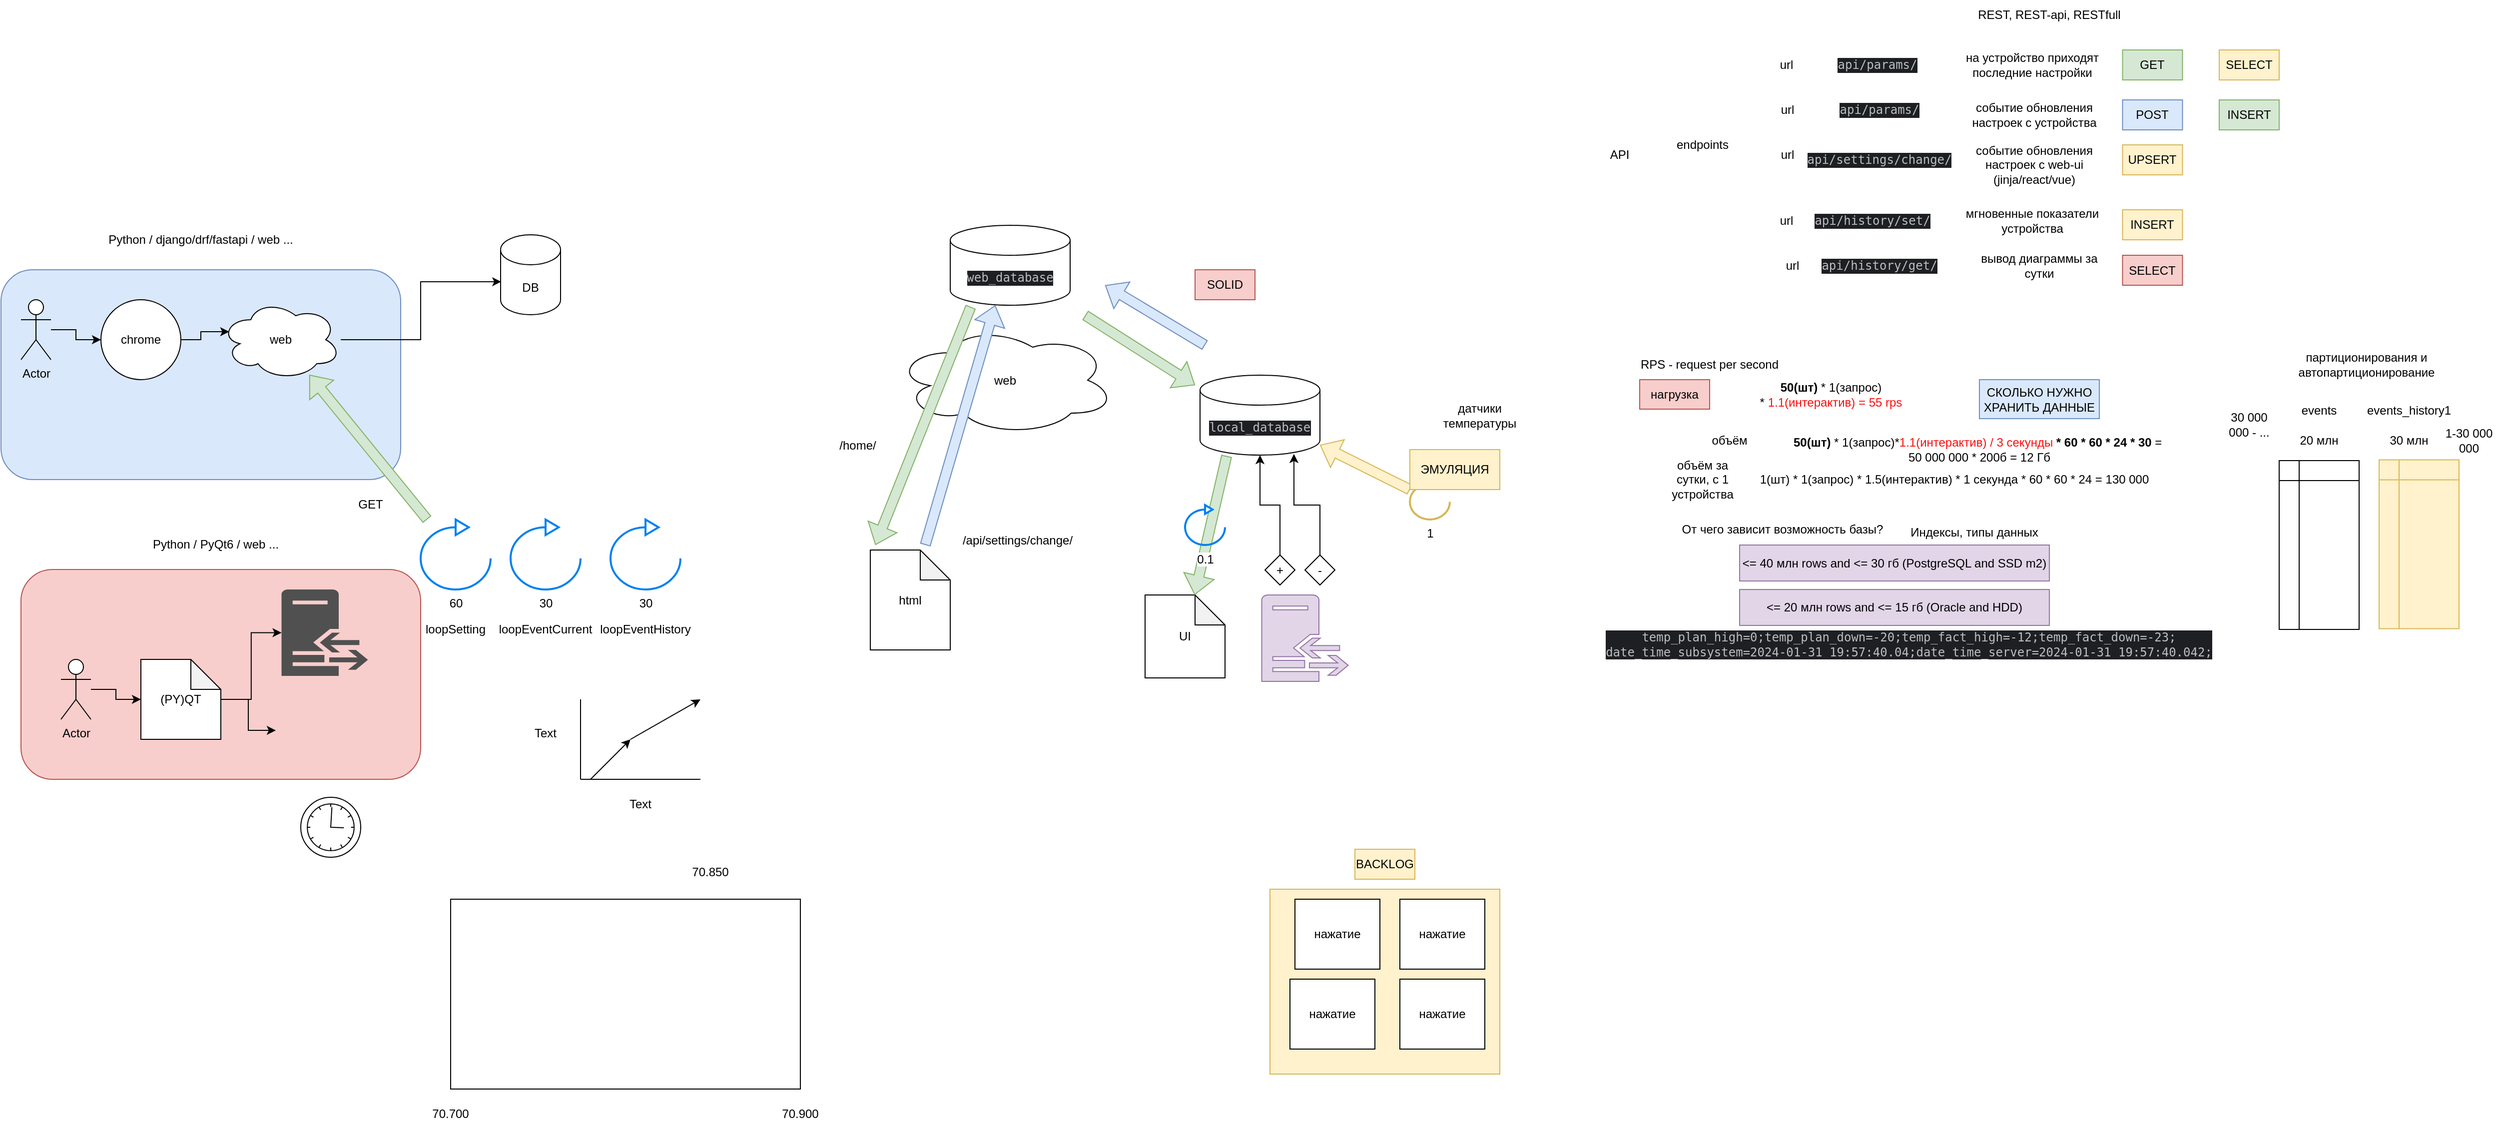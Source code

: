 <mxfile version="23.0.2" type="device">
  <diagram name="Page-1" id="q2rL_VKyclA_JpW7a91s">
    <mxGraphModel dx="-1060" dy="359" grid="1" gridSize="10" guides="1" tooltips="1" connect="1" arrows="1" fold="1" page="1" pageScale="1" pageWidth="850" pageHeight="1100" background="#ffffff" math="0" shadow="0">
      <root>
        <mxCell id="0" />
        <mxCell id="1" parent="0" />
        <mxCell id="zW5cg0SdhXVSHi8XT4jg-17" value="" style="rounded=1;whiteSpace=wrap;html=1;fillColor=#dae8fc;strokeColor=#6c8ebf;" parent="1" vertex="1">
          <mxGeometry x="1860" y="1250" width="400" height="210" as="geometry" />
        </mxCell>
        <mxCell id="zW5cg0SdhXVSHi8XT4jg-10" value="" style="rounded=1;whiteSpace=wrap;html=1;fillColor=#f8cecc;strokeColor=#b85450;" parent="1" vertex="1">
          <mxGeometry x="1880" y="1550" width="400" height="210" as="geometry" />
        </mxCell>
        <mxCell id="zW5cg0SdhXVSHi8XT4jg-1" value="web" style="ellipse;shape=cloud;whiteSpace=wrap;html=1;" parent="1" vertex="1">
          <mxGeometry x="2080" y="1280" width="120" height="80" as="geometry" />
        </mxCell>
        <mxCell id="zW5cg0SdhXVSHi8XT4jg-14" style="edgeStyle=orthogonalEdgeStyle;rounded=0;orthogonalLoop=1;jettySize=auto;html=1;" parent="1" source="zW5cg0SdhXVSHi8XT4jg-2" target="zW5cg0SdhXVSHi8XT4jg-13" edge="1">
          <mxGeometry relative="1" as="geometry" />
        </mxCell>
        <mxCell id="zW5cg0SdhXVSHi8XT4jg-2" value="Actor" style="shape=umlActor;verticalLabelPosition=bottom;verticalAlign=top;html=1;outlineConnect=0;" parent="1" vertex="1">
          <mxGeometry x="1880" y="1280" width="30" height="60" as="geometry" />
        </mxCell>
        <mxCell id="zW5cg0SdhXVSHi8XT4jg-9" style="edgeStyle=orthogonalEdgeStyle;rounded=0;orthogonalLoop=1;jettySize=auto;html=1;" parent="1" source="zW5cg0SdhXVSHi8XT4jg-3" target="zW5cg0SdhXVSHi8XT4jg-5" edge="1">
          <mxGeometry relative="1" as="geometry" />
        </mxCell>
        <mxCell id="zW5cg0SdhXVSHi8XT4jg-3" value="Actor" style="shape=umlActor;verticalLabelPosition=bottom;verticalAlign=top;html=1;outlineConnect=0;" parent="1" vertex="1">
          <mxGeometry x="1920" y="1640" width="30" height="60" as="geometry" />
        </mxCell>
        <mxCell id="zW5cg0SdhXVSHi8XT4jg-4" value="" style="shape=image;html=1;verticalAlign=top;verticalLabelPosition=bottom;labelBackgroundColor=#ffffff;imageAspect=0;aspect=fixed;image=https://cdn4.iconfinder.com/data/icons/transportation-190/1000/carrier_office_people_person_people_carrier_people_business_success-128.png" parent="1" vertex="1">
          <mxGeometry x="2135" y="1662" width="98" height="98" as="geometry" />
        </mxCell>
        <mxCell id="zW5cg0SdhXVSHi8XT4jg-6" style="edgeStyle=orthogonalEdgeStyle;rounded=0;orthogonalLoop=1;jettySize=auto;html=1;" parent="1" source="zW5cg0SdhXVSHi8XT4jg-5" target="zW5cg0SdhXVSHi8XT4jg-4" edge="1">
          <mxGeometry relative="1" as="geometry" />
        </mxCell>
        <mxCell id="zW5cg0SdhXVSHi8XT4jg-8" style="edgeStyle=orthogonalEdgeStyle;rounded=0;orthogonalLoop=1;jettySize=auto;html=1;" parent="1" source="zW5cg0SdhXVSHi8XT4jg-5" target="zW5cg0SdhXVSHi8XT4jg-7" edge="1">
          <mxGeometry relative="1" as="geometry" />
        </mxCell>
        <mxCell id="zW5cg0SdhXVSHi8XT4jg-5" value="(PY)QT" style="shape=note;whiteSpace=wrap;html=1;backgroundOutline=1;darkOpacity=0.05;" parent="1" vertex="1">
          <mxGeometry x="2000" y="1640" width="80" height="80" as="geometry" />
        </mxCell>
        <mxCell id="zW5cg0SdhXVSHi8XT4jg-7" value="" style="sketch=0;pointerEvents=1;shadow=0;dashed=0;html=1;strokeColor=none;fillColor=#505050;labelPosition=center;verticalLabelPosition=bottom;verticalAlign=top;outlineConnect=0;align=center;shape=mxgraph.office.servers.reverse_proxy;" parent="1" vertex="1">
          <mxGeometry x="2140.75" y="1570" width="86.5" height="86.5" as="geometry" />
        </mxCell>
        <mxCell id="zW5cg0SdhXVSHi8XT4jg-11" value="Python / PyQt6 / web ..." style="text;html=1;strokeColor=none;fillColor=none;align=center;verticalAlign=middle;whiteSpace=wrap;rounded=0;" parent="1" vertex="1">
          <mxGeometry x="2000" y="1510" width="150" height="30" as="geometry" />
        </mxCell>
        <mxCell id="zW5cg0SdhXVSHi8XT4jg-13" value="chrome" style="ellipse;whiteSpace=wrap;html=1;aspect=fixed;" parent="1" vertex="1">
          <mxGeometry x="1960" y="1280" width="80" height="80" as="geometry" />
        </mxCell>
        <mxCell id="zW5cg0SdhXVSHi8XT4jg-16" style="edgeStyle=orthogonalEdgeStyle;rounded=0;orthogonalLoop=1;jettySize=auto;html=1;entryX=0.07;entryY=0.4;entryDx=0;entryDy=0;entryPerimeter=0;" parent="1" source="zW5cg0SdhXVSHi8XT4jg-13" target="zW5cg0SdhXVSHi8XT4jg-1" edge="1">
          <mxGeometry relative="1" as="geometry" />
        </mxCell>
        <mxCell id="zW5cg0SdhXVSHi8XT4jg-18" value="Python / django/drf/fastapi / web ..." style="text;html=1;strokeColor=none;fillColor=none;align=center;verticalAlign=middle;whiteSpace=wrap;rounded=0;" parent="1" vertex="1">
          <mxGeometry x="1960" y="1200" width="200" height="40" as="geometry" />
        </mxCell>
        <mxCell id="zW5cg0SdhXVSHi8XT4jg-19" value="DB" style="shape=cylinder3;whiteSpace=wrap;html=1;boundedLbl=1;backgroundOutline=1;size=15;" parent="1" vertex="1">
          <mxGeometry x="2360" y="1215" width="60" height="80" as="geometry" />
        </mxCell>
        <mxCell id="zW5cg0SdhXVSHi8XT4jg-20" style="edgeStyle=orthogonalEdgeStyle;rounded=0;orthogonalLoop=1;jettySize=auto;html=1;entryX=0.01;entryY=0.587;entryDx=0;entryDy=0;entryPerimeter=0;" parent="1" source="zW5cg0SdhXVSHi8XT4jg-1" target="zW5cg0SdhXVSHi8XT4jg-19" edge="1">
          <mxGeometry relative="1" as="geometry" />
        </mxCell>
        <mxCell id="zW5cg0SdhXVSHi8XT4jg-22" value="GET" style="text;html=1;strokeColor=none;fillColor=none;align=center;verticalAlign=middle;whiteSpace=wrap;rounded=0;" parent="1" vertex="1">
          <mxGeometry x="2200" y="1470" width="60" height="30" as="geometry" />
        </mxCell>
        <mxCell id="zW5cg0SdhXVSHi8XT4jg-23" value="60" style="html=1;verticalLabelPosition=bottom;align=center;labelBackgroundColor=#ffffff;verticalAlign=top;strokeWidth=2;strokeColor=#0080F0;shadow=0;dashed=0;shape=mxgraph.ios7.icons.reload;" parent="1" vertex="1">
          <mxGeometry x="2280" y="1500" width="70" height="70" as="geometry" />
        </mxCell>
        <mxCell id="zW5cg0SdhXVSHi8XT4jg-24" value="" style="shape=flexArrow;endArrow=classic;html=1;rounded=0;fillColor=#d5e8d4;strokeColor=#82b366;" parent="1" source="zW5cg0SdhXVSHi8XT4jg-23" target="zW5cg0SdhXVSHi8XT4jg-1" edge="1">
          <mxGeometry width="50" height="50" relative="1" as="geometry">
            <mxPoint x="2300" y="1480" as="sourcePoint" />
            <mxPoint x="2350" y="1430" as="targetPoint" />
          </mxGeometry>
        </mxCell>
        <mxCell id="zW5cg0SdhXVSHi8XT4jg-25" value="30" style="html=1;verticalLabelPosition=bottom;align=center;labelBackgroundColor=#ffffff;verticalAlign=top;strokeWidth=2;strokeColor=#0080F0;shadow=0;dashed=0;shape=mxgraph.ios7.icons.reload;" parent="1" vertex="1">
          <mxGeometry x="2370" y="1500" width="70" height="70" as="geometry" />
        </mxCell>
        <mxCell id="zW5cg0SdhXVSHi8XT4jg-26" value="loopSetting" style="text;html=1;strokeColor=none;fillColor=none;align=center;verticalAlign=middle;whiteSpace=wrap;rounded=0;" parent="1" vertex="1">
          <mxGeometry x="2285" y="1595" width="60" height="30" as="geometry" />
        </mxCell>
        <mxCell id="zW5cg0SdhXVSHi8XT4jg-27" value="loopEventCurrent" style="text;html=1;strokeColor=none;fillColor=none;align=center;verticalAlign=middle;whiteSpace=wrap;rounded=0;" parent="1" vertex="1">
          <mxGeometry x="2375" y="1595" width="60" height="30" as="geometry" />
        </mxCell>
        <mxCell id="zW5cg0SdhXVSHi8XT4jg-28" value="" style="endArrow=none;html=1;rounded=0;" parent="1" edge="1">
          <mxGeometry width="50" height="50" relative="1" as="geometry">
            <mxPoint x="2440" y="1760" as="sourcePoint" />
            <mxPoint x="2560" y="1760" as="targetPoint" />
          </mxGeometry>
        </mxCell>
        <mxCell id="zW5cg0SdhXVSHi8XT4jg-29" value="" style="endArrow=none;html=1;rounded=0;" parent="1" edge="1">
          <mxGeometry width="50" height="50" relative="1" as="geometry">
            <mxPoint x="2440" y="1760" as="sourcePoint" />
            <mxPoint x="2440" y="1680" as="targetPoint" />
          </mxGeometry>
        </mxCell>
        <mxCell id="zW5cg0SdhXVSHi8XT4jg-30" value="Text" style="text;html=1;strokeColor=none;fillColor=none;align=center;verticalAlign=middle;whiteSpace=wrap;rounded=0;" parent="1" vertex="1">
          <mxGeometry x="2470" y="1770" width="60" height="30" as="geometry" />
        </mxCell>
        <mxCell id="zW5cg0SdhXVSHi8XT4jg-31" value="Text" style="text;html=1;strokeColor=none;fillColor=none;align=center;verticalAlign=middle;whiteSpace=wrap;rounded=0;" parent="1" vertex="1">
          <mxGeometry x="2375" y="1699" width="60" height="30" as="geometry" />
        </mxCell>
        <mxCell id="zW5cg0SdhXVSHi8XT4jg-32" value="" style="endArrow=classic;html=1;rounded=0;" parent="1" edge="1">
          <mxGeometry width="50" height="50" relative="1" as="geometry">
            <mxPoint x="2450" y="1760" as="sourcePoint" />
            <mxPoint x="2490" y="1720" as="targetPoint" />
          </mxGeometry>
        </mxCell>
        <mxCell id="zW5cg0SdhXVSHi8XT4jg-33" value="" style="endArrow=classic;html=1;rounded=0;" parent="1" edge="1">
          <mxGeometry width="50" height="50" relative="1" as="geometry">
            <mxPoint x="2490" y="1720" as="sourcePoint" />
            <mxPoint x="2560" y="1680" as="targetPoint" />
          </mxGeometry>
        </mxCell>
        <mxCell id="zW5cg0SdhXVSHi8XT4jg-34" value="30" style="html=1;verticalLabelPosition=bottom;align=center;labelBackgroundColor=#ffffff;verticalAlign=top;strokeWidth=2;strokeColor=#0080F0;shadow=0;dashed=0;shape=mxgraph.ios7.icons.reload;" parent="1" vertex="1">
          <mxGeometry x="2470" y="1500" width="70" height="70" as="geometry" />
        </mxCell>
        <mxCell id="zW5cg0SdhXVSHi8XT4jg-35" value="loopEventHistory" style="text;html=1;strokeColor=none;fillColor=none;align=center;verticalAlign=middle;whiteSpace=wrap;rounded=0;" parent="1" vertex="1">
          <mxGeometry x="2475" y="1595" width="60" height="30" as="geometry" />
        </mxCell>
        <mxCell id="zW5cg0SdhXVSHi8XT4jg-36" value="&lt;div style=&quot;background-color:#1e1f22;color:#bcbec4&quot;&gt;&lt;pre style=&quot;font-family:&#39;JetBrains Mono&#39;,monospace;font-size:22,5pt;&quot;&gt;local_database&lt;/pre&gt;&lt;/div&gt;" style="shape=cylinder3;whiteSpace=wrap;html=1;boundedLbl=1;backgroundOutline=1;size=15;" parent="1" vertex="1">
          <mxGeometry x="3060" y="1355.5" width="120" height="80" as="geometry" />
        </mxCell>
        <mxCell id="zW5cg0SdhXVSHi8XT4jg-37" value="" style="sketch=0;pointerEvents=1;shadow=0;dashed=0;html=1;strokeColor=#9673a6;fillColor=#e1d5e7;labelPosition=center;verticalLabelPosition=bottom;verticalAlign=top;outlineConnect=0;align=center;shape=mxgraph.office.servers.reverse_proxy;" parent="1" vertex="1">
          <mxGeometry x="3121.75" y="1575.5" width="86.5" height="86.5" as="geometry" />
        </mxCell>
        <mxCell id="zW5cg0SdhXVSHi8XT4jg-38" value="+" style="rhombus;whiteSpace=wrap;html=1;" parent="1" vertex="1">
          <mxGeometry x="3125" y="1535.5" width="30" height="30" as="geometry" />
        </mxCell>
        <mxCell id="zW5cg0SdhXVSHi8XT4jg-39" value="-" style="rhombus;whiteSpace=wrap;html=1;" parent="1" vertex="1">
          <mxGeometry x="3165" y="1535.5" width="30" height="30" as="geometry" />
        </mxCell>
        <mxCell id="zW5cg0SdhXVSHi8XT4jg-40" value="UI" style="shape=note;whiteSpace=wrap;html=1;backgroundOutline=1;darkOpacity=0.05;" parent="1" vertex="1">
          <mxGeometry x="3005" y="1575.5" width="80" height="83" as="geometry" />
        </mxCell>
        <mxCell id="zW5cg0SdhXVSHi8XT4jg-41" value="web" style="ellipse;shape=cloud;whiteSpace=wrap;html=1;" parent="1" vertex="1">
          <mxGeometry x="2755" y="1305.5" width="220" height="110" as="geometry" />
        </mxCell>
        <mxCell id="zW5cg0SdhXVSHi8XT4jg-44" value="" style="shape=flexArrow;endArrow=classic;html=1;rounded=0;fillColor=#d5e8d4;strokeColor=#82b366;" parent="1" edge="1">
          <mxGeometry width="50" height="50" relative="1" as="geometry">
            <mxPoint x="2945" y="1295.5" as="sourcePoint" />
            <mxPoint x="3055" y="1365.5" as="targetPoint" />
          </mxGeometry>
        </mxCell>
        <mxCell id="zW5cg0SdhXVSHi8XT4jg-45" value="" style="shape=flexArrow;endArrow=classic;html=1;rounded=0;fillColor=#d5e8d4;strokeColor=#82b366;exitX=0.222;exitY=1.009;exitDx=0;exitDy=0;exitPerimeter=0;" parent="1" source="zW5cg0SdhXVSHi8XT4jg-36" target="zW5cg0SdhXVSHi8XT4jg-40" edge="1">
          <mxGeometry width="50" height="50" relative="1" as="geometry">
            <mxPoint x="3060" y="1445.5" as="sourcePoint" />
            <mxPoint x="2940" y="1485.5" as="targetPoint" />
          </mxGeometry>
        </mxCell>
        <mxCell id="zW5cg0SdhXVSHi8XT4jg-48" value="SOLID" style="text;html=1;strokeColor=#b85450;fillColor=#f8cecc;align=center;verticalAlign=middle;whiteSpace=wrap;rounded=0;" parent="1" vertex="1">
          <mxGeometry x="3055" y="1250" width="60" height="30" as="geometry" />
        </mxCell>
        <mxCell id="A0sp_QfMO9ptd5E_NsOH-1" value="" style="points=[[0.145,0.145,0],[0.5,0,0],[0.855,0.145,0],[1,0.5,0],[0.855,0.855,0],[0.5,1,0],[0.145,0.855,0],[0,0.5,0]];shape=mxgraph.bpmn.event;html=1;verticalLabelPosition=bottom;labelBackgroundColor=#ffffff;verticalAlign=top;align=center;perimeter=ellipsePerimeter;outlineConnect=0;aspect=fixed;outline=standard;symbol=timer;" parent="1" vertex="1">
          <mxGeometry x="2160" y="1778" width="60" height="60" as="geometry" />
        </mxCell>
        <mxCell id="A0sp_QfMO9ptd5E_NsOH-2" value="" style="rounded=0;whiteSpace=wrap;html=1;" parent="1" vertex="1">
          <mxGeometry x="2310" y="1880" width="350" height="190" as="geometry" />
        </mxCell>
        <mxCell id="A0sp_QfMO9ptd5E_NsOH-3" value="70.700" style="text;html=1;strokeColor=none;fillColor=none;align=center;verticalAlign=middle;whiteSpace=wrap;rounded=0;" parent="1" vertex="1">
          <mxGeometry x="2280" y="2080" width="60" height="30" as="geometry" />
        </mxCell>
        <mxCell id="A0sp_QfMO9ptd5E_NsOH-4" value="70.900" style="text;html=1;strokeColor=none;fillColor=none;align=center;verticalAlign=middle;whiteSpace=wrap;rounded=0;" parent="1" vertex="1">
          <mxGeometry x="2630" y="2080" width="60" height="30" as="geometry" />
        </mxCell>
        <mxCell id="A0sp_QfMO9ptd5E_NsOH-5" value="70.850" style="text;html=1;strokeColor=none;fillColor=none;align=center;verticalAlign=middle;whiteSpace=wrap;rounded=0;" parent="1" vertex="1">
          <mxGeometry x="2540" y="1838" width="60" height="30" as="geometry" />
        </mxCell>
        <mxCell id="A0sp_QfMO9ptd5E_NsOH-7" value="" style="shape=flexArrow;endArrow=classic;html=1;rounded=0;fillColor=#dae8fc;strokeColor=#6c8ebf;" parent="1" edge="1">
          <mxGeometry width="50" height="50" relative="1" as="geometry">
            <mxPoint x="3065" y="1325.5" as="sourcePoint" />
            <mxPoint x="2965" y="1265.5" as="targetPoint" />
          </mxGeometry>
        </mxCell>
        <mxCell id="A0sp_QfMO9ptd5E_NsOH-11" style="edgeStyle=orthogonalEdgeStyle;rounded=0;orthogonalLoop=1;jettySize=auto;html=1;entryX=0.5;entryY=1;entryDx=0;entryDy=0;entryPerimeter=0;" parent="1" source="zW5cg0SdhXVSHi8XT4jg-38" target="zW5cg0SdhXVSHi8XT4jg-36" edge="1">
          <mxGeometry relative="1" as="geometry" />
        </mxCell>
        <mxCell id="A0sp_QfMO9ptd5E_NsOH-12" style="edgeStyle=orthogonalEdgeStyle;rounded=0;orthogonalLoop=1;jettySize=auto;html=1;entryX=0.783;entryY=0.986;entryDx=0;entryDy=0;entryPerimeter=0;" parent="1" source="zW5cg0SdhXVSHi8XT4jg-39" target="zW5cg0SdhXVSHi8XT4jg-36" edge="1">
          <mxGeometry relative="1" as="geometry" />
        </mxCell>
        <mxCell id="A0sp_QfMO9ptd5E_NsOH-13" value="0.1" style="html=1;verticalLabelPosition=bottom;align=center;labelBackgroundColor=#ffffff;verticalAlign=top;strokeWidth=2;strokeColor=#0080F0;shadow=0;dashed=0;shape=mxgraph.ios7.icons.reload;" parent="1" vertex="1">
          <mxGeometry x="3045" y="1485.5" width="40" height="40" as="geometry" />
        </mxCell>
        <mxCell id="A0sp_QfMO9ptd5E_NsOH-15" value="&lt;div style=&quot;background-color:#1e1f22;color:#bcbec4&quot;&gt;&lt;pre style=&quot;font-family:&#39;JetBrains Mono&#39;,monospace;font-size:22,5pt;&quot;&gt;web_database&lt;/pre&gt;&lt;/div&gt;" style="shape=cylinder3;whiteSpace=wrap;html=1;boundedLbl=1;backgroundOutline=1;size=15;" parent="1" vertex="1">
          <mxGeometry x="2810" y="1205.5" width="120" height="80" as="geometry" />
        </mxCell>
        <mxCell id="A0sp_QfMO9ptd5E_NsOH-16" value="html" style="shape=note;whiteSpace=wrap;html=1;backgroundOutline=1;darkOpacity=0.05;" parent="1" vertex="1">
          <mxGeometry x="2730" y="1530.5" width="80" height="100" as="geometry" />
        </mxCell>
        <mxCell id="A0sp_QfMO9ptd5E_NsOH-17" value="" style="shape=flexArrow;endArrow=classic;html=1;rounded=0;fillColor=#d5e8d4;strokeColor=#82b366;exitX=0.171;exitY=1.019;exitDx=0;exitDy=0;exitPerimeter=0;" parent="1" source="A0sp_QfMO9ptd5E_NsOH-15" edge="1">
          <mxGeometry width="50" height="50" relative="1" as="geometry">
            <mxPoint x="2805" y="1475.5" as="sourcePoint" />
            <mxPoint x="2735" y="1525.5" as="targetPoint" />
          </mxGeometry>
        </mxCell>
        <mxCell id="A0sp_QfMO9ptd5E_NsOH-18" value="" style="shape=flexArrow;endArrow=classic;html=1;rounded=0;fillColor=#dae8fc;strokeColor=#6c8ebf;entryX=0.375;entryY=1;entryDx=0;entryDy=0;entryPerimeter=0;" parent="1" target="A0sp_QfMO9ptd5E_NsOH-15" edge="1">
          <mxGeometry width="50" height="50" relative="1" as="geometry">
            <mxPoint x="2785" y="1525.5" as="sourcePoint" />
            <mxPoint x="2855" y="1465.5" as="targetPoint" />
          </mxGeometry>
        </mxCell>
        <mxCell id="A0sp_QfMO9ptd5E_NsOH-19" value="/api/settings/change/" style="text;html=1;strokeColor=none;fillColor=none;align=center;verticalAlign=middle;whiteSpace=wrap;rounded=0;" parent="1" vertex="1">
          <mxGeometry x="2810" y="1505.5" width="135" height="30" as="geometry" />
        </mxCell>
        <mxCell id="A0sp_QfMO9ptd5E_NsOH-21" value="/home/" style="text;html=1;strokeColor=none;fillColor=none;align=center;verticalAlign=middle;whiteSpace=wrap;rounded=0;" parent="1" vertex="1">
          <mxGeometry x="2680" y="1415.5" width="75" height="20" as="geometry" />
        </mxCell>
        <mxCell id="jQArnN30DFnvVVPBJYKW-5" value="" style="shape=flexArrow;endArrow=classic;html=1;rounded=0;fillColor=#fff2cc;strokeColor=#d6b656;" parent="1" source="jQArnN30DFnvVVPBJYKW-6" target="zW5cg0SdhXVSHi8XT4jg-36" edge="1">
          <mxGeometry width="50" height="50" relative="1" as="geometry">
            <mxPoint x="3270" y="1460" as="sourcePoint" />
            <mxPoint x="3320" y="1410" as="targetPoint" />
          </mxGeometry>
        </mxCell>
        <mxCell id="jQArnN30DFnvVVPBJYKW-6" value="1" style="html=1;verticalLabelPosition=bottom;align=center;labelBackgroundColor=#ffffff;verticalAlign=top;strokeWidth=2;strokeColor=#d6b656;shadow=0;dashed=0;shape=mxgraph.ios7.icons.reload;fillColor=#fff2cc;" parent="1" vertex="1">
          <mxGeometry x="3270" y="1460" width="40" height="40" as="geometry" />
        </mxCell>
        <mxCell id="jQArnN30DFnvVVPBJYKW-8" value="ЭМУЛЯЦИЯ" style="text;html=1;strokeColor=#d6b656;fillColor=#fff2cc;align=center;verticalAlign=middle;whiteSpace=wrap;rounded=0;" parent="1" vertex="1">
          <mxGeometry x="3270" y="1430" width="90" height="40" as="geometry" />
        </mxCell>
        <mxCell id="jQArnN30DFnvVVPBJYKW-9" value="датчики температуры" style="text;html=1;strokeColor=none;fillColor=none;align=center;verticalAlign=middle;whiteSpace=wrap;rounded=0;" parent="1" vertex="1">
          <mxGeometry x="3310" y="1380.5" width="60" height="30" as="geometry" />
        </mxCell>
        <mxCell id="jQArnN30DFnvVVPBJYKW-10" value="" style="rounded=0;whiteSpace=wrap;html=1;fillColor=#fff2cc;strokeColor=#d6b656;" parent="1" vertex="1">
          <mxGeometry x="3130" y="1870" width="230" height="185" as="geometry" />
        </mxCell>
        <mxCell id="jQArnN30DFnvVVPBJYKW-11" value="нажатие" style="rounded=0;whiteSpace=wrap;html=1;" parent="1" vertex="1">
          <mxGeometry x="3260" y="1880" width="85" height="70" as="geometry" />
        </mxCell>
        <mxCell id="jQArnN30DFnvVVPBJYKW-12" value="нажатие" style="rounded=0;whiteSpace=wrap;html=1;" parent="1" vertex="1">
          <mxGeometry x="3155" y="1880" width="85" height="70" as="geometry" />
        </mxCell>
        <mxCell id="jQArnN30DFnvVVPBJYKW-13" value="нажатие" style="rounded=0;whiteSpace=wrap;html=1;" parent="1" vertex="1">
          <mxGeometry x="3150" y="1960" width="85" height="70" as="geometry" />
        </mxCell>
        <mxCell id="jQArnN30DFnvVVPBJYKW-14" value="нажатие" style="rounded=0;whiteSpace=wrap;html=1;" parent="1" vertex="1">
          <mxGeometry x="3260" y="1960" width="85" height="70" as="geometry" />
        </mxCell>
        <mxCell id="jQArnN30DFnvVVPBJYKW-15" value="BACKLOG" style="text;html=1;strokeColor=#d6b656;fillColor=#fff2cc;align=center;verticalAlign=middle;whiteSpace=wrap;rounded=0;" parent="1" vertex="1">
          <mxGeometry x="3215" y="1830" width="60" height="30" as="geometry" />
        </mxCell>
        <mxCell id="ze4yaXMmm6XQeRkPm_Mr-1" value="API" style="text;html=1;strokeColor=none;fillColor=none;align=center;verticalAlign=middle;whiteSpace=wrap;rounded=0;" vertex="1" parent="1">
          <mxGeometry x="3450" y="1120" width="60" height="30" as="geometry" />
        </mxCell>
        <mxCell id="ze4yaXMmm6XQeRkPm_Mr-2" value="endpoints" style="text;html=1;strokeColor=none;fillColor=none;align=center;verticalAlign=middle;whiteSpace=wrap;rounded=0;" vertex="1" parent="1">
          <mxGeometry x="3533.25" y="1110" width="60" height="30" as="geometry" />
        </mxCell>
        <mxCell id="ze4yaXMmm6XQeRkPm_Mr-3" value="url" style="text;html=1;strokeColor=none;fillColor=none;align=center;verticalAlign=middle;whiteSpace=wrap;rounded=0;" vertex="1" parent="1">
          <mxGeometry x="3616.5" y="1030" width="60" height="30" as="geometry" />
        </mxCell>
        <mxCell id="ze4yaXMmm6XQeRkPm_Mr-4" value="url" style="text;html=1;strokeColor=none;fillColor=none;align=center;verticalAlign=middle;whiteSpace=wrap;rounded=0;" vertex="1" parent="1">
          <mxGeometry x="3618.25" y="1075" width="60" height="30" as="geometry" />
        </mxCell>
        <mxCell id="ze4yaXMmm6XQeRkPm_Mr-5" value="url" style="text;html=1;strokeColor=none;fillColor=none;align=center;verticalAlign=middle;whiteSpace=wrap;rounded=0;" vertex="1" parent="1">
          <mxGeometry x="3618.25" y="1120" width="60" height="30" as="geometry" />
        </mxCell>
        <mxCell id="ze4yaXMmm6XQeRkPm_Mr-6" value="&lt;div style=&quot;background-color:#1e1f22;color:#bcbec4&quot;&gt;&lt;pre style=&quot;font-family:&#39;JetBrains Mono&#39;,monospace;font-size:24,0pt;&quot;&gt;api/params/&lt;/pre&gt;&lt;/div&gt;" style="text;html=1;strokeColor=none;fillColor=none;align=center;verticalAlign=middle;whiteSpace=wrap;rounded=0;" vertex="1" parent="1">
          <mxGeometry x="3708.25" y="1030" width="60" height="30" as="geometry" />
        </mxCell>
        <mxCell id="ze4yaXMmm6XQeRkPm_Mr-7" value="на устройство приходят последние настройки" style="text;html=1;strokeColor=none;fillColor=none;align=center;verticalAlign=middle;whiteSpace=wrap;rounded=0;" vertex="1" parent="1">
          <mxGeometry x="3818.25" y="1030" width="150" height="30" as="geometry" />
        </mxCell>
        <mxCell id="ze4yaXMmm6XQeRkPm_Mr-8" value="&lt;div style=&quot;background-color:#1e1f22;color:#bcbec4&quot;&gt;&lt;pre style=&quot;font-family:&#39;JetBrains Mono&#39;,monospace;font-size:24,0pt;&quot;&gt;&lt;pre style=&quot;border-color: var(--border-color); font-family: &amp;quot;JetBrains Mono&amp;quot;, monospace;&quot;&gt;api/params/&lt;/pre&gt;&lt;/pre&gt;&lt;/div&gt;" style="text;html=1;strokeColor=none;fillColor=none;align=center;verticalAlign=middle;whiteSpace=wrap;rounded=0;" vertex="1" parent="1">
          <mxGeometry x="3710" y="1075" width="60" height="30" as="geometry" />
        </mxCell>
        <mxCell id="ze4yaXMmm6XQeRkPm_Mr-9" value="событие обновления настроек с устройства" style="text;html=1;strokeColor=none;fillColor=none;align=center;verticalAlign=middle;whiteSpace=wrap;rounded=0;" vertex="1" parent="1">
          <mxGeometry x="3820" y="1080" width="150" height="30" as="geometry" />
        </mxCell>
        <mxCell id="ze4yaXMmm6XQeRkPm_Mr-10" value="&lt;div style=&quot;background-color:#1e1f22;color:#bcbec4&quot;&gt;&lt;pre style=&quot;font-family:&#39;JetBrains Mono&#39;,monospace;font-size:24,0pt;&quot;&gt;api/settings/change/&lt;/pre&gt;&lt;/div&gt;" style="text;html=1;strokeColor=none;fillColor=none;align=center;verticalAlign=middle;whiteSpace=wrap;rounded=0;" vertex="1" parent="1">
          <mxGeometry x="3710" y="1125" width="60" height="30" as="geometry" />
        </mxCell>
        <mxCell id="ze4yaXMmm6XQeRkPm_Mr-11" value="событие обновления настроек с web-ui (jinja/react/vue)" style="text;html=1;strokeColor=none;fillColor=none;align=center;verticalAlign=middle;whiteSpace=wrap;rounded=0;" vertex="1" parent="1">
          <mxGeometry x="3820" y="1130" width="150" height="30" as="geometry" />
        </mxCell>
        <mxCell id="ze4yaXMmm6XQeRkPm_Mr-12" value="&lt;div style=&quot;background-color:#1e1f22;color:#bcbec4&quot;&gt;&lt;pre style=&quot;font-family:&#39;JetBrains Mono&#39;,monospace;font-size:24,0pt;&quot;&gt;api/history/set/&lt;/pre&gt;&lt;/div&gt;" style="text;html=1;strokeColor=none;fillColor=none;align=center;verticalAlign=middle;whiteSpace=wrap;rounded=0;" vertex="1" parent="1">
          <mxGeometry x="3703.25" y="1185.5" width="60" height="30" as="geometry" />
        </mxCell>
        <mxCell id="ze4yaXMmm6XQeRkPm_Mr-13" value="url" style="text;html=1;strokeColor=none;fillColor=none;align=center;verticalAlign=middle;whiteSpace=wrap;rounded=0;" vertex="1" parent="1">
          <mxGeometry x="3616.5" y="1185.5" width="60" height="30" as="geometry" />
        </mxCell>
        <mxCell id="ze4yaXMmm6XQeRkPm_Mr-14" value="мгновенные показатели устройства" style="text;html=1;strokeColor=none;fillColor=none;align=center;verticalAlign=middle;whiteSpace=wrap;rounded=0;" vertex="1" parent="1">
          <mxGeometry x="3818.25" y="1185.5" width="150" height="30" as="geometry" />
        </mxCell>
        <mxCell id="ze4yaXMmm6XQeRkPm_Mr-15" value="RPS - request per second" style="text;html=1;strokeColor=none;fillColor=none;align=center;verticalAlign=middle;whiteSpace=wrap;rounded=0;" vertex="1" parent="1">
          <mxGeometry x="3480" y="1330" width="180" height="30" as="geometry" />
        </mxCell>
        <mxCell id="ze4yaXMmm6XQeRkPm_Mr-16" value="нагрузка" style="text;html=1;strokeColor=#b85450;fillColor=#f8cecc;align=center;verticalAlign=middle;whiteSpace=wrap;rounded=0;" vertex="1" parent="1">
          <mxGeometry x="3500" y="1360" width="70" height="29.5" as="geometry" />
        </mxCell>
        <mxCell id="ze4yaXMmm6XQeRkPm_Mr-17" value="&lt;b&gt;50(шт)&lt;/b&gt; * 1(запрос)*&lt;font color=&quot;#ff0d0d&quot;&gt;1.1(интерактив) &lt;/font&gt;&lt;font style=&quot;&quot; color=&quot;#ff0d0d&quot;&gt;/ 3&amp;nbsp;cекунды&lt;/font&gt;&lt;b&gt; * 60 * 60 * 24 * 30&lt;/b&gt; =&amp;nbsp;&lt;br&gt;50 000 000 * 200б = 12 Гб" style="text;html=1;strokeColor=none;fillColor=none;align=center;verticalAlign=middle;whiteSpace=wrap;rounded=0;" vertex="1" parent="1">
          <mxGeometry x="3620" y="1415.5" width="440" height="29.5" as="geometry" />
        </mxCell>
        <mxCell id="ze4yaXMmm6XQeRkPm_Mr-18" value="объём" style="text;html=1;strokeColor=none;fillColor=none;align=center;verticalAlign=middle;whiteSpace=wrap;rounded=0;" vertex="1" parent="1">
          <mxGeometry x="3560" y="1405.5" width="60" height="30" as="geometry" />
        </mxCell>
        <mxCell id="ze4yaXMmm6XQeRkPm_Mr-19" value="1(шт) * 1(запрос) * 1.5(интерактив)&amp;nbsp;* 1 секунда * 60 * 60 * 24 =&amp;nbsp;130 000" style="text;html=1;strokeColor=none;fillColor=none;align=center;verticalAlign=middle;whiteSpace=wrap;rounded=0;" vertex="1" parent="1">
          <mxGeometry x="3610" y="1440.5" width="410" height="39.5" as="geometry" />
        </mxCell>
        <mxCell id="ze4yaXMmm6XQeRkPm_Mr-20" value="объём за сутки, с 1 устройства" style="text;html=1;strokeColor=none;fillColor=none;align=center;verticalAlign=middle;whiteSpace=wrap;rounded=0;" vertex="1" parent="1">
          <mxGeometry x="3533.25" y="1445" width="60" height="30" as="geometry" />
        </mxCell>
        <mxCell id="ze4yaXMmm6XQeRkPm_Mr-21" value="&lt;div style=&quot;background-color:#1e1f22;color:#bcbec4&quot;&gt;&lt;pre style=&quot;font-family:&#39;JetBrains Mono&#39;,monospace;font-size:9,8pt;&quot;&gt;temp_plan_high=0;temp_plan_down=-20;temp_fact_high=-12;temp_fact_down=-23;&lt;br/&gt;date_time_subsystem=2024-01-31 19:57:40.04;date_time_server=2024-01-31 19:57:40.042;&lt;/pre&gt;&lt;/div&gt;" style="text;html=1;strokeColor=none;fillColor=none;align=center;verticalAlign=middle;whiteSpace=wrap;rounded=0;" vertex="1" parent="1">
          <mxGeometry x="3686.75" y="1610" width="165" height="30" as="geometry" />
        </mxCell>
        <mxCell id="ze4yaXMmm6XQeRkPm_Mr-24" value="От чего зависит возможность базы?" style="text;html=1;strokeColor=none;fillColor=none;align=center;verticalAlign=middle;whiteSpace=wrap;rounded=0;" vertex="1" parent="1">
          <mxGeometry x="3533.25" y="1495" width="220" height="30.5" as="geometry" />
        </mxCell>
        <mxCell id="ze4yaXMmm6XQeRkPm_Mr-25" value="Индексы, типы данных" style="text;html=1;strokeColor=none;fillColor=none;align=center;verticalAlign=middle;whiteSpace=wrap;rounded=0;" vertex="1" parent="1">
          <mxGeometry x="3760" y="1495.5" width="150" height="34.5" as="geometry" />
        </mxCell>
        <mxCell id="ze4yaXMmm6XQeRkPm_Mr-26" value="&amp;lt;= 20 млн rows and &amp;lt;= 15 гб (Oracle and HDD)" style="text;html=1;strokeColor=#9673a6;fillColor=#e1d5e7;align=center;verticalAlign=middle;whiteSpace=wrap;rounded=0;" vertex="1" parent="1">
          <mxGeometry x="3600" y="1570" width="310" height="36" as="geometry" />
        </mxCell>
        <mxCell id="ze4yaXMmm6XQeRkPm_Mr-27" value="&amp;lt;= 40 млн rows and &amp;lt;= 30 гб (PostgreSQL and SSD m2)" style="text;html=1;strokeColor=#9673a6;fillColor=#e1d5e7;align=center;verticalAlign=middle;whiteSpace=wrap;rounded=0;" vertex="1" parent="1">
          <mxGeometry x="3600" y="1525.5" width="310" height="36" as="geometry" />
        </mxCell>
        <mxCell id="ze4yaXMmm6XQeRkPm_Mr-28" value="партиционирования и автопартиционирование" style="text;html=1;strokeColor=none;fillColor=none;align=center;verticalAlign=middle;whiteSpace=wrap;rounded=0;" vertex="1" parent="1">
          <mxGeometry x="4150" y="1328" width="155" height="34" as="geometry" />
        </mxCell>
        <mxCell id="ze4yaXMmm6XQeRkPm_Mr-30" value="" style="shape=internalStorage;whiteSpace=wrap;html=1;backgroundOutline=1;" vertex="1" parent="1">
          <mxGeometry x="4140" y="1441" width="80" height="169" as="geometry" />
        </mxCell>
        <mxCell id="ze4yaXMmm6XQeRkPm_Mr-31" value="20 млн" style="text;html=1;strokeColor=none;fillColor=none;align=center;verticalAlign=middle;whiteSpace=wrap;rounded=0;" vertex="1" parent="1">
          <mxGeometry x="4150" y="1405.5" width="60" height="30" as="geometry" />
        </mxCell>
        <mxCell id="ze4yaXMmm6XQeRkPm_Mr-32" value="" style="shape=internalStorage;whiteSpace=wrap;html=1;backgroundOutline=1;fillColor=#fff2cc;strokeColor=#d6b656;" vertex="1" parent="1">
          <mxGeometry x="4240" y="1440.25" width="80" height="169" as="geometry" />
        </mxCell>
        <mxCell id="ze4yaXMmm6XQeRkPm_Mr-33" value="30 млн" style="text;html=1;strokeColor=none;fillColor=none;align=center;verticalAlign=middle;whiteSpace=wrap;rounded=0;" vertex="1" parent="1">
          <mxGeometry x="4240" y="1405.5" width="60" height="30" as="geometry" />
        </mxCell>
        <mxCell id="ze4yaXMmm6XQeRkPm_Mr-34" value="events" style="text;html=1;strokeColor=none;fillColor=none;align=center;verticalAlign=middle;whiteSpace=wrap;rounded=0;" vertex="1" parent="1">
          <mxGeometry x="4150" y="1375.5" width="60" height="30" as="geometry" />
        </mxCell>
        <mxCell id="ze4yaXMmm6XQeRkPm_Mr-35" value="events_history1" style="text;html=1;strokeColor=none;fillColor=none;align=center;verticalAlign=middle;whiteSpace=wrap;rounded=0;" vertex="1" parent="1">
          <mxGeometry x="4240" y="1375.5" width="60" height="30" as="geometry" />
        </mxCell>
        <mxCell id="ze4yaXMmm6XQeRkPm_Mr-36" value="1-30 000 000" style="text;html=1;strokeColor=none;fillColor=none;align=center;verticalAlign=middle;whiteSpace=wrap;rounded=0;" vertex="1" parent="1">
          <mxGeometry x="4300" y="1405.5" width="60" height="30" as="geometry" />
        </mxCell>
        <mxCell id="ze4yaXMmm6XQeRkPm_Mr-37" value="30 000 000 - ..." style="text;html=1;strokeColor=none;fillColor=none;align=center;verticalAlign=middle;whiteSpace=wrap;rounded=0;" vertex="1" parent="1">
          <mxGeometry x="4080" y="1389.5" width="60" height="30" as="geometry" />
        </mxCell>
        <mxCell id="ze4yaXMmm6XQeRkPm_Mr-39" value="СКОЛЬКО НУЖНО ХРАНИТЬ ДАННЫЕ" style="text;html=1;strokeColor=#6c8ebf;fillColor=#dae8fc;align=center;verticalAlign=middle;whiteSpace=wrap;rounded=0;" vertex="1" parent="1">
          <mxGeometry x="3840" y="1360" width="120" height="39" as="geometry" />
        </mxCell>
        <mxCell id="ze4yaXMmm6XQeRkPm_Mr-40" value="SELECT" style="text;html=1;strokeColor=#d6b656;fillColor=#fff2cc;align=center;verticalAlign=middle;whiteSpace=wrap;rounded=0;" vertex="1" parent="1">
          <mxGeometry x="4080" y="1030" width="60" height="30" as="geometry" />
        </mxCell>
        <mxCell id="ze4yaXMmm6XQeRkPm_Mr-41" value="INSERT" style="text;html=1;strokeColor=#82b366;fillColor=#d5e8d4;align=center;verticalAlign=middle;whiteSpace=wrap;rounded=0;" vertex="1" parent="1">
          <mxGeometry x="4080" y="1080" width="60" height="30" as="geometry" />
        </mxCell>
        <mxCell id="ze4yaXMmm6XQeRkPm_Mr-42" value="UPSERT" style="text;html=1;strokeColor=#d6b656;fillColor=#fff2cc;align=center;verticalAlign=middle;whiteSpace=wrap;rounded=0;" vertex="1" parent="1">
          <mxGeometry x="3983.25" y="1125" width="60" height="30" as="geometry" />
        </mxCell>
        <mxCell id="ze4yaXMmm6XQeRkPm_Mr-43" value="INSERT" style="text;html=1;strokeColor=#d6b656;fillColor=#fff2cc;align=center;verticalAlign=middle;whiteSpace=wrap;rounded=0;" vertex="1" parent="1">
          <mxGeometry x="3983.25" y="1190" width="60" height="30" as="geometry" />
        </mxCell>
        <mxCell id="ze4yaXMmm6XQeRkPm_Mr-44" value="&lt;div style=&quot;background-color:#1e1f22;color:#bcbec4&quot;&gt;&lt;pre style=&quot;font-family:&#39;JetBrains Mono&#39;,monospace;font-size:24,0pt;&quot;&gt;api/history/get/&lt;/pre&gt;&lt;/div&gt;" style="text;html=1;strokeColor=none;fillColor=none;align=center;verticalAlign=middle;whiteSpace=wrap;rounded=0;" vertex="1" parent="1">
          <mxGeometry x="3710" y="1231" width="60" height="30" as="geometry" />
        </mxCell>
        <mxCell id="ze4yaXMmm6XQeRkPm_Mr-45" value="url" style="text;html=1;strokeColor=none;fillColor=none;align=center;verticalAlign=middle;whiteSpace=wrap;rounded=0;" vertex="1" parent="1">
          <mxGeometry x="3623.25" y="1231" width="60" height="30" as="geometry" />
        </mxCell>
        <mxCell id="ze4yaXMmm6XQeRkPm_Mr-46" value="вывод диаграммы за сутки" style="text;html=1;strokeColor=none;fillColor=none;align=center;verticalAlign=middle;whiteSpace=wrap;rounded=0;" vertex="1" parent="1">
          <mxGeometry x="3825" y="1231" width="150" height="30" as="geometry" />
        </mxCell>
        <mxCell id="ze4yaXMmm6XQeRkPm_Mr-47" value="SELECT" style="text;html=1;strokeColor=#b85450;fillColor=#f8cecc;align=center;verticalAlign=middle;whiteSpace=wrap;rounded=0;" vertex="1" parent="1">
          <mxGeometry x="3983.25" y="1235.5" width="60" height="30" as="geometry" />
        </mxCell>
        <mxCell id="ze4yaXMmm6XQeRkPm_Mr-48" value="&lt;b style=&quot;border-color: var(--border-color);&quot;&gt;50(шт)&lt;/b&gt;&amp;nbsp;* 1(запрос) *&amp;nbsp;&lt;font style=&quot;border-color: var(--border-color);&quot; color=&quot;#ff0d0d&quot;&gt;1.1(интерактив) = 55 rps&lt;/font&gt;" style="text;html=1;strokeColor=none;fillColor=none;align=center;verticalAlign=middle;whiteSpace=wrap;rounded=0;" vertex="1" parent="1">
          <mxGeometry x="3593.25" y="1360" width="196.75" height="30" as="geometry" />
        </mxCell>
        <mxCell id="ze4yaXMmm6XQeRkPm_Mr-50" value="GET" style="text;html=1;strokeColor=#82b366;fillColor=#d5e8d4;align=center;verticalAlign=middle;whiteSpace=wrap;rounded=0;" vertex="1" parent="1">
          <mxGeometry x="3983.25" y="1030" width="60" height="30" as="geometry" />
        </mxCell>
        <mxCell id="ze4yaXMmm6XQeRkPm_Mr-51" value="POST" style="text;html=1;strokeColor=#6c8ebf;fillColor=#dae8fc;align=center;verticalAlign=middle;whiteSpace=wrap;rounded=0;" vertex="1" parent="1">
          <mxGeometry x="3983.25" y="1080" width="60" height="30" as="geometry" />
        </mxCell>
        <mxCell id="ze4yaXMmm6XQeRkPm_Mr-52" value="REST, REST-api, RESTfull" style="text;html=1;strokeColor=none;fillColor=none;align=center;verticalAlign=middle;whiteSpace=wrap;rounded=0;" vertex="1" parent="1">
          <mxGeometry x="3810" y="980" width="200" height="30" as="geometry" />
        </mxCell>
      </root>
    </mxGraphModel>
  </diagram>
</mxfile>
